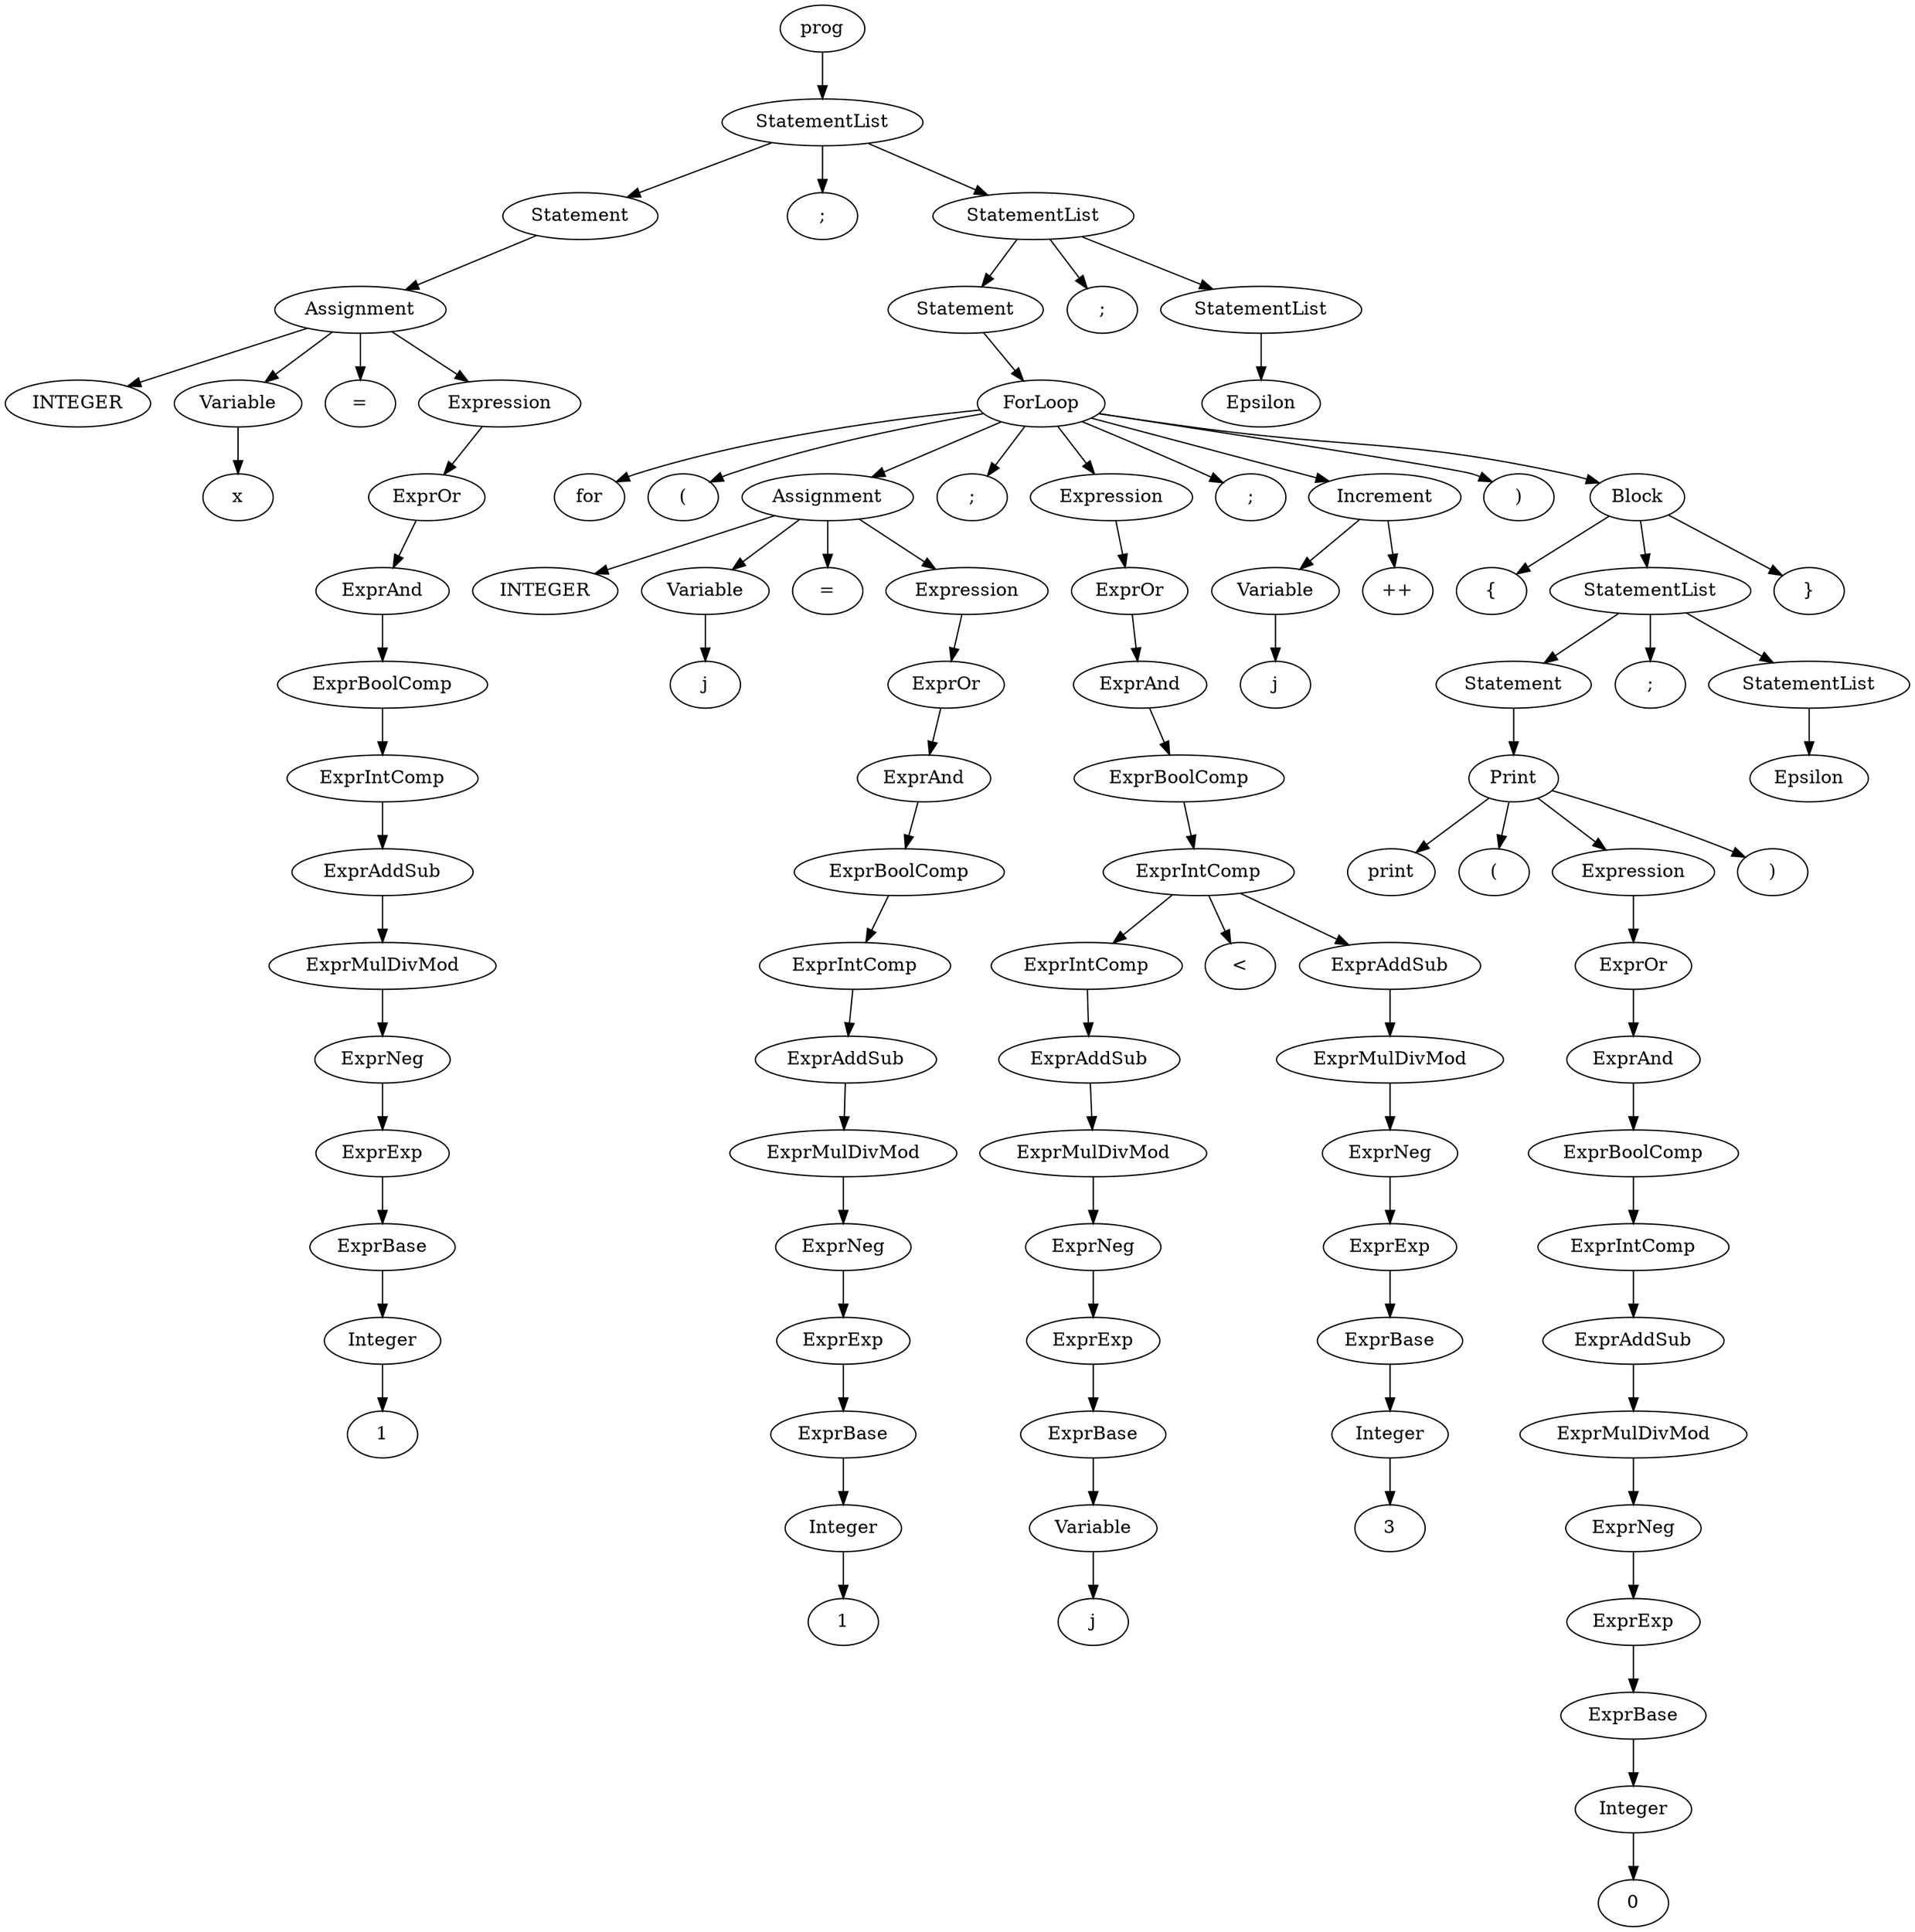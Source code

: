 
digraph "test"
{
struct1 [label="prog"]
struct2 [label="StatementList"]
struct3 [label="Statement"]
struct4 [label="Assignment"]
struct5 [label="INTEGER"]
struct4->struct5
struct6 [label="Variable"]
struct7 [label="x"]
struct6->struct7
struct4->struct6
struct8 [label="="]
struct4->struct8
struct9 [label="Expression"]
struct10 [label="ExprOr"]
struct11 [label="ExprAnd"]
struct12 [label="ExprBoolComp"]
struct13 [label="ExprIntComp"]
struct14 [label="ExprAddSub"]
struct15 [label="ExprMulDivMod"]
struct16 [label="ExprNeg"]
struct17 [label="ExprExp"]
struct18 [label="ExprBase"]
struct19 [label="Integer"]
struct20 [label="1"]
struct19->struct20
struct18->struct19
struct17->struct18
struct16->struct17
struct15->struct16
struct14->struct15
struct13->struct14
struct12->struct13
struct11->struct12
struct10->struct11
struct9->struct10
struct4->struct9
struct3->struct4
struct2->struct3
struct21 [label=";"]
struct2->struct21
struct22 [label="StatementList"]
struct23 [label="Statement"]
struct24 [label="ForLoop"]
struct25 [label="for"]
struct24->struct25
struct26 [label="("]
struct24->struct26
struct27 [label="Assignment"]
struct28 [label="INTEGER"]
struct27->struct28
struct29 [label="Variable"]
struct30 [label="j"]
struct29->struct30
struct27->struct29
struct31 [label="="]
struct27->struct31
struct32 [label="Expression"]
struct33 [label="ExprOr"]
struct34 [label="ExprAnd"]
struct35 [label="ExprBoolComp"]
struct36 [label="ExprIntComp"]
struct37 [label="ExprAddSub"]
struct38 [label="ExprMulDivMod"]
struct39 [label="ExprNeg"]
struct40 [label="ExprExp"]
struct41 [label="ExprBase"]
struct42 [label="Integer"]
struct43 [label="1"]
struct42->struct43
struct41->struct42
struct40->struct41
struct39->struct40
struct38->struct39
struct37->struct38
struct36->struct37
struct35->struct36
struct34->struct35
struct33->struct34
struct32->struct33
struct27->struct32
struct24->struct27
struct44 [label=";"]
struct24->struct44
struct45 [label="Expression"]
struct46 [label="ExprOr"]
struct47 [label="ExprAnd"]
struct48 [label="ExprBoolComp"]
struct49 [label="ExprIntComp"]
struct50 [label="ExprIntComp"]
struct51 [label="ExprAddSub"]
struct52 [label="ExprMulDivMod"]
struct53 [label="ExprNeg"]
struct54 [label="ExprExp"]
struct55 [label="ExprBase"]
struct56 [label="Variable"]
struct57 [label="j"]
struct56->struct57
struct55->struct56
struct54->struct55
struct53->struct54
struct52->struct53
struct51->struct52
struct50->struct51
struct49->struct50
struct58 [label="<"]
struct49->struct58
struct59 [label="ExprAddSub"]
struct60 [label="ExprMulDivMod"]
struct61 [label="ExprNeg"]
struct62 [label="ExprExp"]
struct63 [label="ExprBase"]
struct64 [label="Integer"]
struct65 [label="3"]
struct64->struct65
struct63->struct64
struct62->struct63
struct61->struct62
struct60->struct61
struct59->struct60
struct49->struct59
struct48->struct49
struct47->struct48
struct46->struct47
struct45->struct46
struct24->struct45
struct66 [label=";"]
struct24->struct66
struct67 [label="Increment"]
struct68 [label="Variable"]
struct69 [label="j"]
struct68->struct69
struct67->struct68
struct70 [label="++"]
struct67->struct70
struct24->struct67
struct71 [label=")"]
struct24->struct71
struct72 [label="Block"]
struct73 [label="{"]
struct72->struct73
struct74 [label="StatementList"]
struct75 [label="Statement"]
struct76 [label="Print"]
struct77 [label="print"]
struct76->struct77
struct78 [label="("]
struct76->struct78
struct79 [label="Expression"]
struct80 [label="ExprOr"]
struct81 [label="ExprAnd"]
struct82 [label="ExprBoolComp"]
struct83 [label="ExprIntComp"]
struct84 [label="ExprAddSub"]
struct85 [label="ExprMulDivMod"]
struct86 [label="ExprNeg"]
struct87 [label="ExprExp"]
struct88 [label="ExprBase"]
struct89 [label="Integer"]
struct90 [label="0"]
struct89->struct90
struct88->struct89
struct87->struct88
struct86->struct87
struct85->struct86
struct84->struct85
struct83->struct84
struct82->struct83
struct81->struct82
struct80->struct81
struct79->struct80
struct76->struct79
struct91 [label=")"]
struct76->struct91
struct75->struct76
struct74->struct75
struct92 [label=";"]
struct74->struct92
struct93 [label="StatementList"]
struct94 [label="Epsilon"]
struct93->struct94
struct74->struct93
struct72->struct74
struct95 [label="}"]
struct72->struct95
struct24->struct72
struct23->struct24
struct22->struct23
struct96 [label=";"]
struct22->struct96
struct97 [label="StatementList"]
struct98 [label="Epsilon"]
struct97->struct98
struct22->struct97
struct2->struct22
struct1->struct2
}